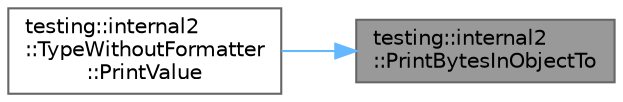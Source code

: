 digraph "testing::internal2::PrintBytesInObjectTo"
{
 // LATEX_PDF_SIZE
  bgcolor="transparent";
  edge [fontname=Helvetica,fontsize=10,labelfontname=Helvetica,labelfontsize=10];
  node [fontname=Helvetica,fontsize=10,shape=box,height=0.2,width=0.4];
  rankdir="RL";
  Node1 [id="Node000001",label="testing::internal2\l::PrintBytesInObjectTo",height=0.2,width=0.4,color="gray40", fillcolor="grey60", style="filled", fontcolor="black",tooltip=" "];
  Node1 -> Node2 [id="edge1_Node000001_Node000002",dir="back",color="steelblue1",style="solid",tooltip=" "];
  Node2 [id="Node000002",label="testing::internal2\l::TypeWithoutFormatter\l::PrintValue",height=0.2,width=0.4,color="grey40", fillcolor="white", style="filled",URL="$classtesting_1_1internal2_1_1_type_without_formatter.html#a6651f6f7be2c0f899729eeb6038f76d3",tooltip=" "];
}
